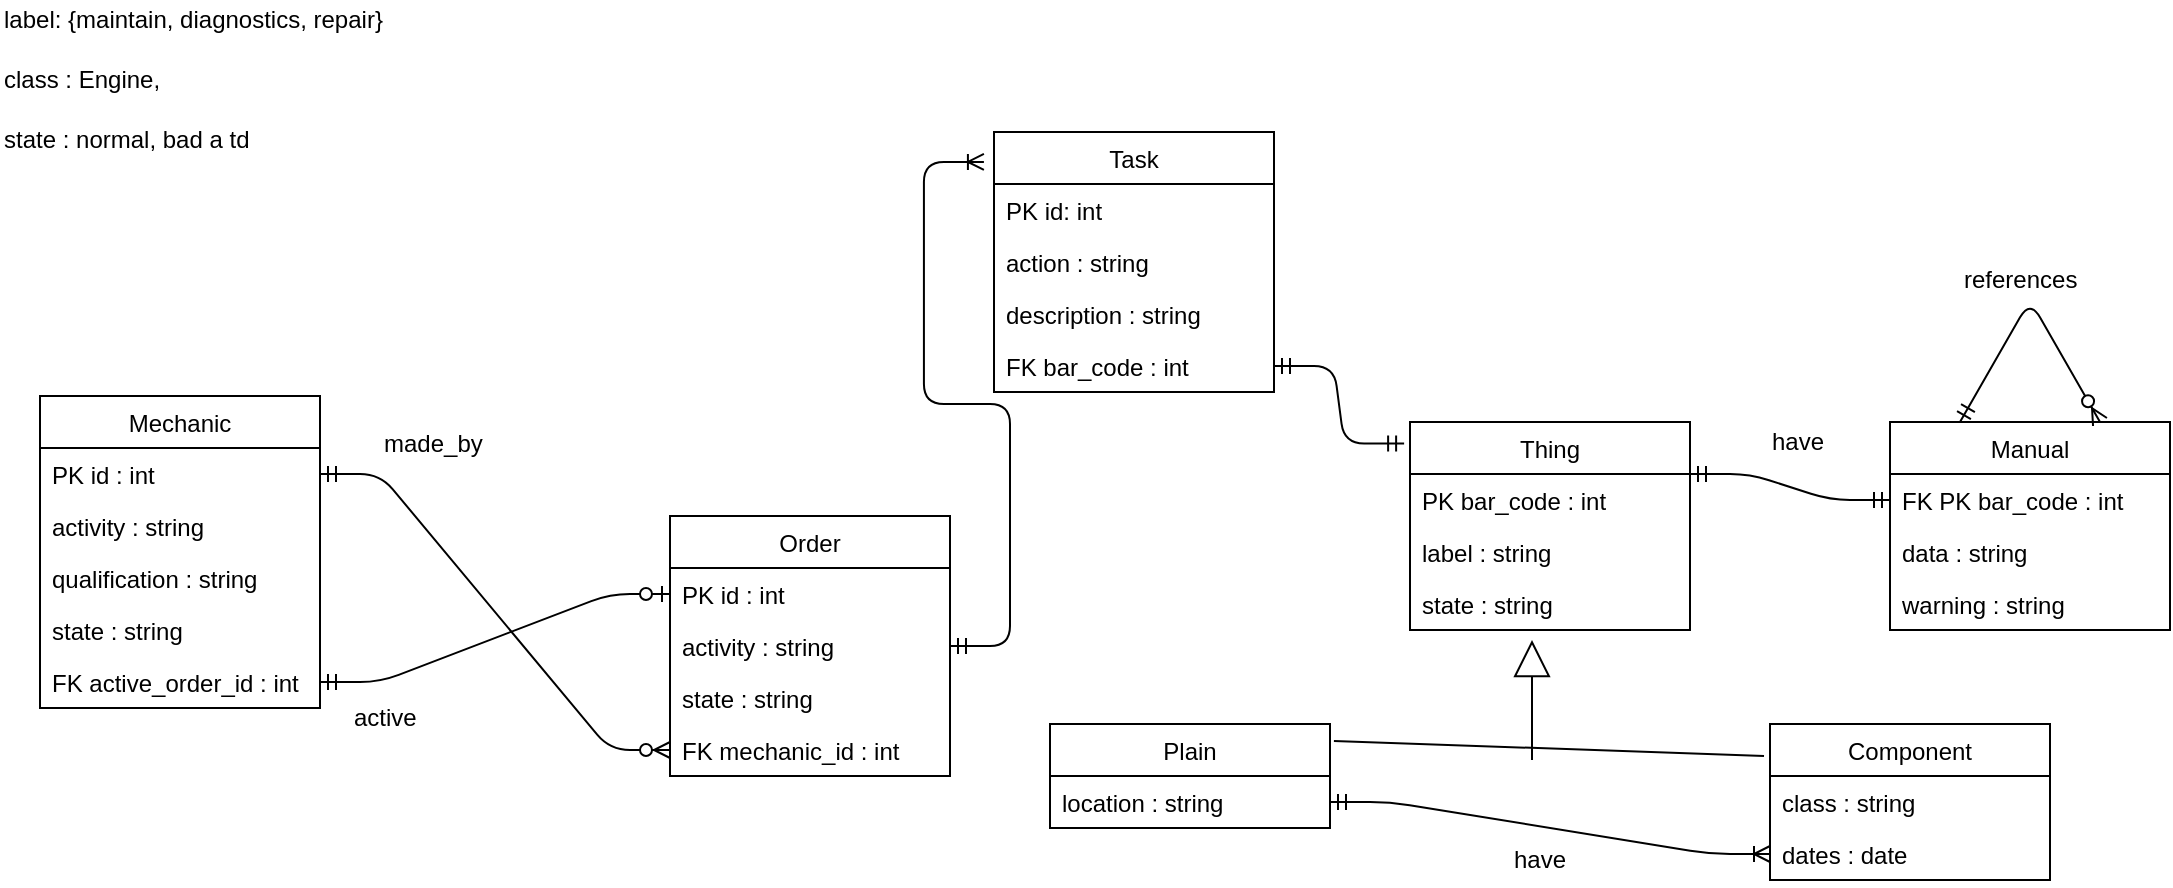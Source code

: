 <mxfile version="10.6.1" type="device"><diagram id="UNtAhaqvvU0PfUhZu12J" name="Page-1"><mxGraphModel dx="1690" dy="1597" grid="1" gridSize="10" guides="1" tooltips="1" connect="1" arrows="1" fold="1" page="1" pageScale="1" pageWidth="850" pageHeight="1100" math="0" shadow="0"><root><mxCell id="0"/><mxCell id="1" parent="0"/><mxCell id="ZVQrHMQh8FlaTZN7NyQq-1" value="Order" style="swimlane;fontStyle=0;childLayout=stackLayout;horizontal=1;startSize=26;fillColor=none;horizontalStack=0;resizeParent=1;resizeParentMax=0;resizeLast=0;collapsible=1;marginBottom=0;" vertex="1" parent="1"><mxGeometry x="120" y="88" width="140" height="130" as="geometry"/></mxCell><mxCell id="ZVQrHMQh8FlaTZN7NyQq-3" value="PK id : int" style="text;strokeColor=none;fillColor=none;align=left;verticalAlign=top;spacingLeft=4;spacingRight=4;overflow=hidden;rotatable=0;points=[[0,0.5],[1,0.5]];portConstraint=eastwest;" vertex="1" parent="ZVQrHMQh8FlaTZN7NyQq-1"><mxGeometry y="26" width="140" height="26" as="geometry"/></mxCell><mxCell id="ZVQrHMQh8FlaTZN7NyQq-2" value="activity : string" style="text;strokeColor=none;fillColor=none;align=left;verticalAlign=top;spacingLeft=4;spacingRight=4;overflow=hidden;rotatable=0;points=[[0,0.5],[1,0.5]];portConstraint=eastwest;" vertex="1" parent="ZVQrHMQh8FlaTZN7NyQq-1"><mxGeometry y="52" width="140" height="26" as="geometry"/></mxCell><mxCell id="ZVQrHMQh8FlaTZN7NyQq-4" value="state : string" style="text;strokeColor=none;fillColor=none;align=left;verticalAlign=top;spacingLeft=4;spacingRight=4;overflow=hidden;rotatable=0;points=[[0,0.5],[1,0.5]];portConstraint=eastwest;" vertex="1" parent="ZVQrHMQh8FlaTZN7NyQq-1"><mxGeometry y="78" width="140" height="26" as="geometry"/></mxCell><mxCell id="ZVQrHMQh8FlaTZN7NyQq-67" value="FK mechanic_id : int" style="text;strokeColor=none;fillColor=none;align=left;verticalAlign=top;spacingLeft=4;spacingRight=4;overflow=hidden;rotatable=0;points=[[0,0.5],[1,0.5]];portConstraint=eastwest;" vertex="1" parent="ZVQrHMQh8FlaTZN7NyQq-1"><mxGeometry y="104" width="140" height="26" as="geometry"/></mxCell><mxCell id="ZVQrHMQh8FlaTZN7NyQq-5" value="label: {maintain, diagnostics, repair}" style="text;html=1;resizable=0;points=[];autosize=1;align=left;verticalAlign=top;spacingTop=-4;" vertex="1" parent="1"><mxGeometry x="-215" y="-170" width="210" height="20" as="geometry"/></mxCell><mxCell id="ZVQrHMQh8FlaTZN7NyQq-6" value="Task" style="swimlane;fontStyle=0;childLayout=stackLayout;horizontal=1;startSize=26;fillColor=none;horizontalStack=0;resizeParent=1;resizeParentMax=0;resizeLast=0;collapsible=1;marginBottom=0;" vertex="1" parent="1"><mxGeometry x="282" y="-104" width="140" height="130" as="geometry"/></mxCell><mxCell id="ZVQrHMQh8FlaTZN7NyQq-7" value="PK id: int" style="text;strokeColor=none;fillColor=none;align=left;verticalAlign=top;spacingLeft=4;spacingRight=4;overflow=hidden;rotatable=0;points=[[0,0.5],[1,0.5]];portConstraint=eastwest;" vertex="1" parent="ZVQrHMQh8FlaTZN7NyQq-6"><mxGeometry y="26" width="140" height="26" as="geometry"/></mxCell><mxCell id="ZVQrHMQh8FlaTZN7NyQq-8" value="action : string" style="text;strokeColor=none;fillColor=none;align=left;verticalAlign=top;spacingLeft=4;spacingRight=4;overflow=hidden;rotatable=0;points=[[0,0.5],[1,0.5]];portConstraint=eastwest;" vertex="1" parent="ZVQrHMQh8FlaTZN7NyQq-6"><mxGeometry y="52" width="140" height="26" as="geometry"/></mxCell><mxCell id="ZVQrHMQh8FlaTZN7NyQq-9" value="description : string" style="text;strokeColor=none;fillColor=none;align=left;verticalAlign=top;spacingLeft=4;spacingRight=4;overflow=hidden;rotatable=0;points=[[0,0.5],[1,0.5]];portConstraint=eastwest;" vertex="1" parent="ZVQrHMQh8FlaTZN7NyQq-6"><mxGeometry y="78" width="140" height="26" as="geometry"/></mxCell><mxCell id="ZVQrHMQh8FlaTZN7NyQq-71" value="FK bar_code : int" style="text;strokeColor=none;fillColor=none;align=left;verticalAlign=top;spacingLeft=4;spacingRight=4;overflow=hidden;rotatable=0;points=[[0,0.5],[1,0.5]];portConstraint=eastwest;" vertex="1" parent="ZVQrHMQh8FlaTZN7NyQq-6"><mxGeometry y="104" width="140" height="26" as="geometry"/></mxCell><mxCell id="ZVQrHMQh8FlaTZN7NyQq-13" value="Manual" style="swimlane;fontStyle=0;childLayout=stackLayout;horizontal=1;startSize=26;fillColor=none;horizontalStack=0;resizeParent=1;resizeParentMax=0;resizeLast=0;collapsible=1;marginBottom=0;" vertex="1" parent="1"><mxGeometry x="730" y="41" width="140" height="104" as="geometry"/></mxCell><mxCell id="ZVQrHMQh8FlaTZN7NyQq-14" value="FK PK bar_code : int" style="text;strokeColor=none;fillColor=none;align=left;verticalAlign=top;spacingLeft=4;spacingRight=4;overflow=hidden;rotatable=0;points=[[0,0.5],[1,0.5]];portConstraint=eastwest;" vertex="1" parent="ZVQrHMQh8FlaTZN7NyQq-13"><mxGeometry y="26" width="140" height="26" as="geometry"/></mxCell><mxCell id="ZVQrHMQh8FlaTZN7NyQq-15" value="data : string" style="text;strokeColor=none;fillColor=none;align=left;verticalAlign=top;spacingLeft=4;spacingRight=4;overflow=hidden;rotatable=0;points=[[0,0.5],[1,0.5]];portConstraint=eastwest;" vertex="1" parent="ZVQrHMQh8FlaTZN7NyQq-13"><mxGeometry y="52" width="140" height="26" as="geometry"/></mxCell><mxCell id="ZVQrHMQh8FlaTZN7NyQq-55" value="warning : string" style="text;strokeColor=none;fillColor=none;align=left;verticalAlign=top;spacingLeft=4;spacingRight=4;overflow=hidden;rotatable=0;points=[[0,0.5],[1,0.5]];portConstraint=eastwest;" vertex="1" parent="ZVQrHMQh8FlaTZN7NyQq-13"><mxGeometry y="78" width="140" height="26" as="geometry"/></mxCell><mxCell id="ZVQrHMQh8FlaTZN7NyQq-17" value="Plain" style="swimlane;fontStyle=0;childLayout=stackLayout;horizontal=1;startSize=26;fillColor=none;horizontalStack=0;resizeParent=1;resizeParentMax=0;resizeLast=0;collapsible=1;marginBottom=0;" vertex="1" parent="1"><mxGeometry x="310" y="192" width="140" height="52" as="geometry"/></mxCell><mxCell id="ZVQrHMQh8FlaTZN7NyQq-19" value="location : string" style="text;strokeColor=none;fillColor=none;align=left;verticalAlign=top;spacingLeft=4;spacingRight=4;overflow=hidden;rotatable=0;points=[[0,0.5],[1,0.5]];portConstraint=eastwest;" vertex="1" parent="ZVQrHMQh8FlaTZN7NyQq-17"><mxGeometry y="26" width="140" height="26" as="geometry"/></mxCell><mxCell id="ZVQrHMQh8FlaTZN7NyQq-21" value="Component" style="swimlane;fontStyle=0;childLayout=stackLayout;horizontal=1;startSize=26;fillColor=none;horizontalStack=0;resizeParent=1;resizeParentMax=0;resizeLast=0;collapsible=1;marginBottom=0;" vertex="1" parent="1"><mxGeometry x="670" y="192" width="140" height="78" as="geometry"/></mxCell><mxCell id="ZVQrHMQh8FlaTZN7NyQq-22" value="class : string" style="text;strokeColor=none;fillColor=none;align=left;verticalAlign=top;spacingLeft=4;spacingRight=4;overflow=hidden;rotatable=0;points=[[0,0.5],[1,0.5]];portConstraint=eastwest;" vertex="1" parent="ZVQrHMQh8FlaTZN7NyQq-21"><mxGeometry y="26" width="140" height="26" as="geometry"/></mxCell><mxCell id="ZVQrHMQh8FlaTZN7NyQq-24" value="dates : date" style="text;strokeColor=none;fillColor=none;align=left;verticalAlign=top;spacingLeft=4;spacingRight=4;overflow=hidden;rotatable=0;points=[[0,0.5],[1,0.5]];portConstraint=eastwest;" vertex="1" parent="ZVQrHMQh8FlaTZN7NyQq-21"><mxGeometry y="52" width="140" height="26" as="geometry"/></mxCell><mxCell id="ZVQrHMQh8FlaTZN7NyQq-29" value="Thing" style="swimlane;fontStyle=0;childLayout=stackLayout;horizontal=1;startSize=26;fillColor=none;horizontalStack=0;resizeParent=1;resizeParentMax=0;resizeLast=0;collapsible=1;marginBottom=0;" vertex="1" parent="1"><mxGeometry x="490" y="41" width="140" height="104" as="geometry"/></mxCell><mxCell id="ZVQrHMQh8FlaTZN7NyQq-30" value="PK bar_code : int" style="text;strokeColor=none;fillColor=none;align=left;verticalAlign=top;spacingLeft=4;spacingRight=4;overflow=hidden;rotatable=0;points=[[0,0.5],[1,0.5]];portConstraint=eastwest;" vertex="1" parent="ZVQrHMQh8FlaTZN7NyQq-29"><mxGeometry y="26" width="140" height="26" as="geometry"/></mxCell><mxCell id="ZVQrHMQh8FlaTZN7NyQq-31" value="label : string" style="text;strokeColor=none;fillColor=none;align=left;verticalAlign=top;spacingLeft=4;spacingRight=4;overflow=hidden;rotatable=0;points=[[0,0.5],[1,0.5]];portConstraint=eastwest;" vertex="1" parent="ZVQrHMQh8FlaTZN7NyQq-29"><mxGeometry y="52" width="140" height="26" as="geometry"/></mxCell><mxCell id="ZVQrHMQh8FlaTZN7NyQq-70" value="state : string" style="text;strokeColor=none;fillColor=none;align=left;verticalAlign=top;spacingLeft=4;spacingRight=4;overflow=hidden;rotatable=0;points=[[0,0.5],[1,0.5]];portConstraint=eastwest;" vertex="1" parent="ZVQrHMQh8FlaTZN7NyQq-29"><mxGeometry y="78" width="140" height="26" as="geometry"/></mxCell><mxCell id="ZVQrHMQh8FlaTZN7NyQq-35" value="" style="endArrow=block;endSize=16;endFill=0;html=1;" edge="1" parent="1"><mxGeometry x="-1" y="151" width="160" relative="1" as="geometry"><mxPoint x="551" y="210" as="sourcePoint"/><mxPoint x="551" y="150" as="targetPoint"/><mxPoint x="-150" y="131" as="offset"/></mxGeometry></mxCell><mxCell id="ZVQrHMQh8FlaTZN7NyQq-36" value="" style="endArrow=none;html=1;exitX=1.014;exitY=0.163;exitDx=0;exitDy=0;exitPerimeter=0;" edge="1" parent="1" source="ZVQrHMQh8FlaTZN7NyQq-17"><mxGeometry width="50" height="50" relative="1" as="geometry"><mxPoint x="490" y="210" as="sourcePoint"/><mxPoint x="667" y="208" as="targetPoint"/></mxGeometry></mxCell><mxCell id="ZVQrHMQh8FlaTZN7NyQq-37" value="" style="edgeStyle=entityRelationEdgeStyle;fontSize=12;html=1;endArrow=ERmandOne;startArrow=ERmandOne;entryX=0;entryY=0.5;entryDx=0;entryDy=0;exitX=1;exitY=0.25;exitDx=0;exitDy=0;" edge="1" parent="1" source="ZVQrHMQh8FlaTZN7NyQq-29" target="ZVQrHMQh8FlaTZN7NyQq-14"><mxGeometry width="100" height="100" relative="1" as="geometry"><mxPoint x="530" y="390" as="sourcePoint"/><mxPoint x="630" y="290" as="targetPoint"/></mxGeometry></mxCell><mxCell id="ZVQrHMQh8FlaTZN7NyQq-38" value="" style="edgeStyle=entityRelationEdgeStyle;fontSize=12;html=1;endArrow=ERzeroToMany;startArrow=ERmandOne;exitX=0.25;exitY=0;exitDx=0;exitDy=0;entryX=0.75;entryY=0;entryDx=0;entryDy=0;" edge="1" parent="1" source="ZVQrHMQh8FlaTZN7NyQq-13" target="ZVQrHMQh8FlaTZN7NyQq-13"><mxGeometry width="100" height="100" relative="1" as="geometry"><mxPoint x="920" y="230" as="sourcePoint"/><mxPoint x="990" y="40" as="targetPoint"/><Array as="points"><mxPoint x="800" y="-20"/></Array></mxGeometry></mxCell><mxCell id="ZVQrHMQh8FlaTZN7NyQq-40" value="references" style="text;html=1;resizable=0;points=[];autosize=1;align=left;verticalAlign=top;spacingTop=-4;" vertex="1" parent="1"><mxGeometry x="765" y="-40" width="70" height="20" as="geometry"/></mxCell><mxCell id="ZVQrHMQh8FlaTZN7NyQq-41" value="have" style="text;html=1;resizable=0;points=[];autosize=1;align=left;verticalAlign=top;spacingTop=-4;" vertex="1" parent="1"><mxGeometry x="669" y="41" width="40" height="20" as="geometry"/></mxCell><mxCell id="ZVQrHMQh8FlaTZN7NyQq-42" value="class : Engine, " style="text;html=1;resizable=0;points=[];autosize=1;align=left;verticalAlign=top;spacingTop=-4;" vertex="1" parent="1"><mxGeometry x="-215" y="-140" width="90" height="20" as="geometry"/></mxCell><mxCell id="ZVQrHMQh8FlaTZN7NyQq-43" value="state : normal, bad a td" style="text;html=1;resizable=0;points=[];autosize=1;align=left;verticalAlign=top;spacingTop=-4;" vertex="1" parent="1"><mxGeometry x="-215" y="-110" width="140" height="20" as="geometry"/></mxCell><mxCell id="ZVQrHMQh8FlaTZN7NyQq-44" value="" style="edgeStyle=entityRelationEdgeStyle;fontSize=12;html=1;endArrow=ERoneToMany;startArrow=ERmandOne;exitX=1;exitY=0.5;exitDx=0;exitDy=0;entryX=0;entryY=0.5;entryDx=0;entryDy=0;" edge="1" parent="1" source="ZVQrHMQh8FlaTZN7NyQq-19" target="ZVQrHMQh8FlaTZN7NyQq-24"><mxGeometry width="100" height="100" relative="1" as="geometry"><mxPoint x="450" y="257" as="sourcePoint"/><mxPoint x="630" y="310" as="targetPoint"/></mxGeometry></mxCell><mxCell id="ZVQrHMQh8FlaTZN7NyQq-45" value="have" style="text;html=1;resizable=0;points=[];autosize=1;align=left;verticalAlign=top;spacingTop=-4;" vertex="1" parent="1"><mxGeometry x="540" y="250" width="40" height="20" as="geometry"/></mxCell><mxCell id="ZVQrHMQh8FlaTZN7NyQq-46" value="Mechanic" style="swimlane;fontStyle=0;childLayout=stackLayout;horizontal=1;startSize=26;fillColor=none;horizontalStack=0;resizeParent=1;resizeParentMax=0;resizeLast=0;collapsible=1;marginBottom=0;" vertex="1" parent="1"><mxGeometry x="-195" y="28" width="140" height="156" as="geometry"/></mxCell><mxCell id="ZVQrHMQh8FlaTZN7NyQq-47" value="PK id : int" style="text;strokeColor=none;fillColor=none;align=left;verticalAlign=top;spacingLeft=4;spacingRight=4;overflow=hidden;rotatable=0;points=[[0,0.5],[1,0.5]];portConstraint=eastwest;" vertex="1" parent="ZVQrHMQh8FlaTZN7NyQq-46"><mxGeometry y="26" width="140" height="26" as="geometry"/></mxCell><mxCell id="ZVQrHMQh8FlaTZN7NyQq-49" value="activity : string" style="text;strokeColor=none;fillColor=none;align=left;verticalAlign=top;spacingLeft=4;spacingRight=4;overflow=hidden;rotatable=0;points=[[0,0.5],[1,0.5]];portConstraint=eastwest;" vertex="1" parent="ZVQrHMQh8FlaTZN7NyQq-46"><mxGeometry y="52" width="140" height="26" as="geometry"/></mxCell><mxCell id="ZVQrHMQh8FlaTZN7NyQq-48" value="qualification : string" style="text;strokeColor=none;fillColor=none;align=left;verticalAlign=top;spacingLeft=4;spacingRight=4;overflow=hidden;rotatable=0;points=[[0,0.5],[1,0.5]];portConstraint=eastwest;" vertex="1" parent="ZVQrHMQh8FlaTZN7NyQq-46"><mxGeometry y="78" width="140" height="26" as="geometry"/></mxCell><mxCell id="ZVQrHMQh8FlaTZN7NyQq-50" value="state : string" style="text;strokeColor=none;fillColor=none;align=left;verticalAlign=top;spacingLeft=4;spacingRight=4;overflow=hidden;rotatable=0;points=[[0,0.5],[1,0.5]];portConstraint=eastwest;" vertex="1" parent="ZVQrHMQh8FlaTZN7NyQq-46"><mxGeometry y="104" width="140" height="26" as="geometry"/></mxCell><mxCell id="ZVQrHMQh8FlaTZN7NyQq-68" value="FK active_order_id : int" style="text;strokeColor=none;fillColor=none;align=left;verticalAlign=top;spacingLeft=4;spacingRight=4;overflow=hidden;rotatable=0;points=[[0,0.5],[1,0.5]];portConstraint=eastwest;" vertex="1" parent="ZVQrHMQh8FlaTZN7NyQq-46"><mxGeometry y="130" width="140" height="26" as="geometry"/></mxCell><mxCell id="ZVQrHMQh8FlaTZN7NyQq-52" value="" style="edgeStyle=entityRelationEdgeStyle;fontSize=12;html=1;endArrow=ERmandOne;startArrow=ERmandOne;exitX=1;exitY=0.5;exitDx=0;exitDy=0;entryX=-0.021;entryY=0.103;entryDx=0;entryDy=0;entryPerimeter=0;" edge="1" parent="1" source="ZVQrHMQh8FlaTZN7NyQq-71" target="ZVQrHMQh8FlaTZN7NyQq-29"><mxGeometry width="100" height="100" relative="1" as="geometry"><mxPoint x="280" y="170" as="sourcePoint"/><mxPoint x="380" y="70" as="targetPoint"/></mxGeometry></mxCell><mxCell id="ZVQrHMQh8FlaTZN7NyQq-53" value="" style="edgeStyle=entityRelationEdgeStyle;fontSize=12;html=1;endArrow=ERoneToMany;startArrow=ERmandOne;entryX=-0.036;entryY=0.115;entryDx=0;entryDy=0;entryPerimeter=0;" edge="1" parent="1" source="ZVQrHMQh8FlaTZN7NyQq-1" target="ZVQrHMQh8FlaTZN7NyQq-6"><mxGeometry width="100" height="100" relative="1" as="geometry"><mxPoint x="260" y="60" as="sourcePoint"/><mxPoint x="360" y="-40" as="targetPoint"/></mxGeometry></mxCell><mxCell id="ZVQrHMQh8FlaTZN7NyQq-57" value="" style="edgeStyle=entityRelationEdgeStyle;fontSize=12;html=1;endArrow=ERzeroToMany;startArrow=ERmandOne;exitX=1;exitY=0.25;exitDx=0;exitDy=0;entryX=0;entryY=0.5;entryDx=0;entryDy=0;" edge="1" parent="1" source="ZVQrHMQh8FlaTZN7NyQq-46" target="ZVQrHMQh8FlaTZN7NyQq-67"><mxGeometry width="100" height="100" relative="1" as="geometry"><mxPoint x="-250" y="320" as="sourcePoint"/><mxPoint x="-150" y="220" as="targetPoint"/></mxGeometry></mxCell><mxCell id="ZVQrHMQh8FlaTZN7NyQq-63" value="made_by" style="text;html=1;resizable=0;points=[];autosize=1;align=left;verticalAlign=top;spacingTop=-4;" vertex="1" parent="1"><mxGeometry x="-25" y="42" width="70" height="20" as="geometry"/></mxCell><mxCell id="ZVQrHMQh8FlaTZN7NyQq-65" value="active" style="text;html=1;resizable=0;points=[];autosize=1;align=left;verticalAlign=top;spacingTop=-4;" vertex="1" parent="1"><mxGeometry x="-40" y="179" width="50" height="20" as="geometry"/></mxCell><mxCell id="ZVQrHMQh8FlaTZN7NyQq-66" value="" style="edgeStyle=entityRelationEdgeStyle;fontSize=12;html=1;endArrow=ERzeroToOne;startArrow=ERmandOne;exitX=1;exitY=0.5;exitDx=0;exitDy=0;entryX=0;entryY=0.5;entryDx=0;entryDy=0;" edge="1" parent="1" source="ZVQrHMQh8FlaTZN7NyQq-68" target="ZVQrHMQh8FlaTZN7NyQq-3"><mxGeometry width="100" height="100" relative="1" as="geometry"><mxPoint x="-30" y="360" as="sourcePoint"/><mxPoint x="70" y="260" as="targetPoint"/></mxGeometry></mxCell></root></mxGraphModel></diagram></mxfile>